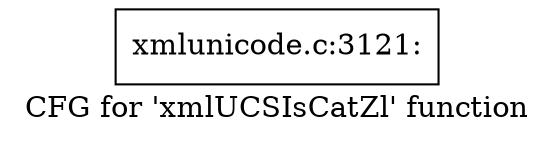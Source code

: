 digraph "CFG for 'xmlUCSIsCatZl' function" {
	label="CFG for 'xmlUCSIsCatZl' function";

	Node0x4e793a0 [shape=record,label="{xmlunicode.c:3121:}"];
}
